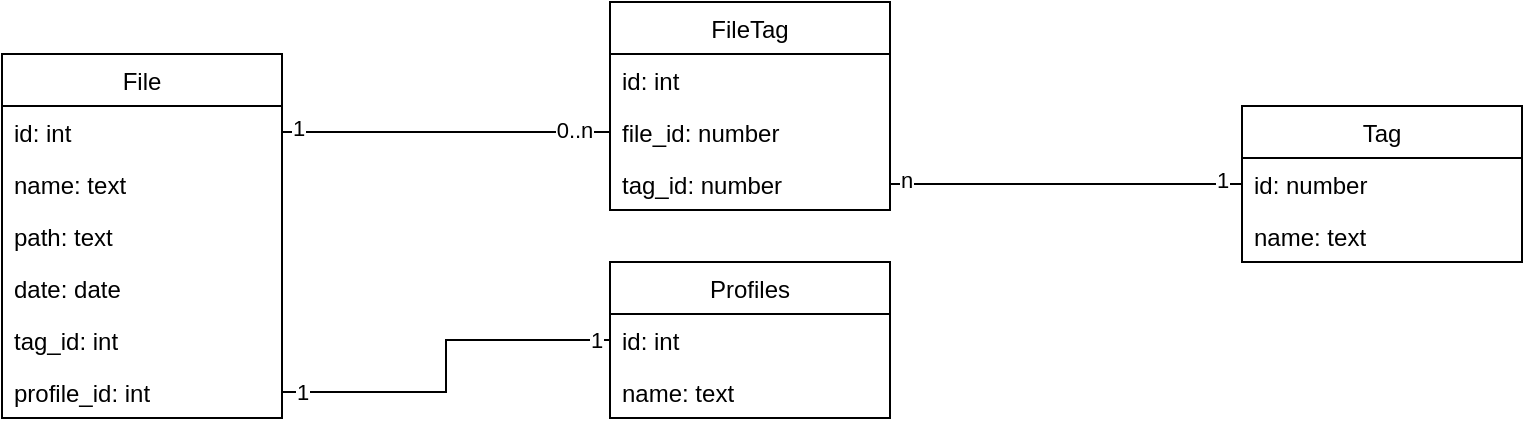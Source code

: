 <mxfile version="14.4.3" type="device"><diagram id="qzx-2qZGIMzzZIPrgveL" name="Database"><mxGraphModel dx="981" dy="537" grid="1" gridSize="10" guides="1" tooltips="1" connect="1" arrows="1" fold="1" page="1" pageScale="1" pageWidth="827" pageHeight="1169" math="0" shadow="0"><root><mxCell id="0"/><mxCell id="1" parent="0"/><mxCell id="VfFvjIVs7huiDWFoeYEk-1" value="File" style="swimlane;fontStyle=0;childLayout=stackLayout;horizontal=1;startSize=26;fillColor=none;horizontalStack=0;resizeParent=1;resizeParentMax=0;resizeLast=0;collapsible=1;marginBottom=0;" parent="1" vertex="1"><mxGeometry x="40" y="95" width="140" height="182" as="geometry"/></mxCell><mxCell id="VfFvjIVs7huiDWFoeYEk-9" value="id: int" style="text;strokeColor=none;fillColor=none;align=left;verticalAlign=top;spacingLeft=4;spacingRight=4;overflow=hidden;rotatable=0;points=[[0,0.5],[1,0.5]];portConstraint=eastwest;" parent="VfFvjIVs7huiDWFoeYEk-1" vertex="1"><mxGeometry y="26" width="140" height="26" as="geometry"/></mxCell><mxCell id="VfFvjIVs7huiDWFoeYEk-2" value="name: text" style="text;strokeColor=none;fillColor=none;align=left;verticalAlign=top;spacingLeft=4;spacingRight=4;overflow=hidden;rotatable=0;points=[[0,0.5],[1,0.5]];portConstraint=eastwest;" parent="VfFvjIVs7huiDWFoeYEk-1" vertex="1"><mxGeometry y="52" width="140" height="26" as="geometry"/></mxCell><mxCell id="VfFvjIVs7huiDWFoeYEk-3" value="path: text" style="text;strokeColor=none;fillColor=none;align=left;verticalAlign=top;spacingLeft=4;spacingRight=4;overflow=hidden;rotatable=0;points=[[0,0.5],[1,0.5]];portConstraint=eastwest;" parent="VfFvjIVs7huiDWFoeYEk-1" vertex="1"><mxGeometry y="78" width="140" height="26" as="geometry"/></mxCell><mxCell id="ukpKvT0_npRSUUbRj8YJ-1" value="date: date" style="text;strokeColor=none;fillColor=none;align=left;verticalAlign=top;spacingLeft=4;spacingRight=4;overflow=hidden;rotatable=0;points=[[0,0.5],[1,0.5]];portConstraint=eastwest;" vertex="1" parent="VfFvjIVs7huiDWFoeYEk-1"><mxGeometry y="104" width="140" height="26" as="geometry"/></mxCell><mxCell id="VfFvjIVs7huiDWFoeYEk-4" value="tag_id: int" style="text;strokeColor=none;fillColor=none;align=left;verticalAlign=top;spacingLeft=4;spacingRight=4;overflow=hidden;rotatable=0;points=[[0,0.5],[1,0.5]];portConstraint=eastwest;" parent="VfFvjIVs7huiDWFoeYEk-1" vertex="1"><mxGeometry y="130" width="140" height="26" as="geometry"/></mxCell><mxCell id="VfFvjIVs7huiDWFoeYEk-27" value="profile_id: int" style="text;strokeColor=none;fillColor=none;align=left;verticalAlign=top;spacingLeft=4;spacingRight=4;overflow=hidden;rotatable=0;points=[[0,0.5],[1,0.5]];portConstraint=eastwest;" parent="VfFvjIVs7huiDWFoeYEk-1" vertex="1"><mxGeometry y="156" width="140" height="26" as="geometry"/></mxCell><mxCell id="VfFvjIVs7huiDWFoeYEk-5" value="Tag" style="swimlane;fontStyle=0;childLayout=stackLayout;horizontal=1;startSize=26;fillColor=none;horizontalStack=0;resizeParent=1;resizeParentMax=0;resizeLast=0;collapsible=1;marginBottom=0;" parent="1" vertex="1"><mxGeometry x="660" y="121" width="140" height="78" as="geometry"/></mxCell><mxCell id="VfFvjIVs7huiDWFoeYEk-10" value="id: number" style="text;strokeColor=none;fillColor=none;align=left;verticalAlign=top;spacingLeft=4;spacingRight=4;overflow=hidden;rotatable=0;points=[[0,0.5],[1,0.5]];portConstraint=eastwest;" parent="VfFvjIVs7huiDWFoeYEk-5" vertex="1"><mxGeometry y="26" width="140" height="26" as="geometry"/></mxCell><mxCell id="VfFvjIVs7huiDWFoeYEk-6" value="name: text" style="text;strokeColor=none;fillColor=none;align=left;verticalAlign=top;spacingLeft=4;spacingRight=4;overflow=hidden;rotatable=0;points=[[0,0.5],[1,0.5]];portConstraint=eastwest;" parent="VfFvjIVs7huiDWFoeYEk-5" vertex="1"><mxGeometry y="52" width="140" height="26" as="geometry"/></mxCell><mxCell id="VfFvjIVs7huiDWFoeYEk-18" value="FileTag" style="swimlane;fontStyle=0;childLayout=stackLayout;horizontal=1;startSize=26;fillColor=none;horizontalStack=0;resizeParent=1;resizeParentMax=0;resizeLast=0;collapsible=1;marginBottom=0;" parent="1" vertex="1"><mxGeometry x="344" y="69" width="140" height="104" as="geometry"/></mxCell><mxCell id="VfFvjIVs7huiDWFoeYEk-19" value="id: int" style="text;strokeColor=none;fillColor=none;align=left;verticalAlign=top;spacingLeft=4;spacingRight=4;overflow=hidden;rotatable=0;points=[[0,0.5],[1,0.5]];portConstraint=eastwest;" parent="VfFvjIVs7huiDWFoeYEk-18" vertex="1"><mxGeometry y="26" width="140" height="26" as="geometry"/></mxCell><mxCell id="VfFvjIVs7huiDWFoeYEk-20" value="file_id: number" style="text;strokeColor=none;fillColor=none;align=left;verticalAlign=top;spacingLeft=4;spacingRight=4;overflow=hidden;rotatable=0;points=[[0,0.5],[1,0.5]];portConstraint=eastwest;" parent="VfFvjIVs7huiDWFoeYEk-18" vertex="1"><mxGeometry y="52" width="140" height="26" as="geometry"/></mxCell><mxCell id="VfFvjIVs7huiDWFoeYEk-21" value="tag_id: number" style="text;strokeColor=none;fillColor=none;align=left;verticalAlign=top;spacingLeft=4;spacingRight=4;overflow=hidden;rotatable=0;points=[[0,0.5],[1,0.5]];portConstraint=eastwest;" parent="VfFvjIVs7huiDWFoeYEk-18" vertex="1"><mxGeometry y="78" width="140" height="26" as="geometry"/></mxCell><mxCell id="VfFvjIVs7huiDWFoeYEk-23" style="edgeStyle=orthogonalEdgeStyle;rounded=0;orthogonalLoop=1;jettySize=auto;html=1;exitX=1;exitY=0.5;exitDx=0;exitDy=0;entryX=0;entryY=0.5;entryDx=0;entryDy=0;endArrow=none;endFill=0;" parent="1" source="VfFvjIVs7huiDWFoeYEk-9" target="VfFvjIVs7huiDWFoeYEk-20" edge="1"><mxGeometry relative="1" as="geometry"/></mxCell><mxCell id="VfFvjIVs7huiDWFoeYEk-39" value="1" style="edgeLabel;html=1;align=center;verticalAlign=middle;resizable=0;points=[];" parent="VfFvjIVs7huiDWFoeYEk-23" vertex="1" connectable="0"><mxGeometry x="-0.901" y="2" relative="1" as="geometry"><mxPoint as="offset"/></mxGeometry></mxCell><mxCell id="VfFvjIVs7huiDWFoeYEk-40" value="0..n" style="edgeLabel;html=1;align=center;verticalAlign=middle;resizable=0;points=[];" parent="VfFvjIVs7huiDWFoeYEk-23" vertex="1" connectable="0"><mxGeometry x="0.883" y="1" relative="1" as="geometry"><mxPoint x="-9" as="offset"/></mxGeometry></mxCell><mxCell id="VfFvjIVs7huiDWFoeYEk-24" style="edgeStyle=orthogonalEdgeStyle;rounded=0;orthogonalLoop=1;jettySize=auto;html=1;exitX=1;exitY=0.5;exitDx=0;exitDy=0;entryX=0;entryY=0.5;entryDx=0;entryDy=0;endArrow=none;endFill=0;" parent="1" source="VfFvjIVs7huiDWFoeYEk-21" target="VfFvjIVs7huiDWFoeYEk-10" edge="1"><mxGeometry relative="1" as="geometry"/></mxCell><mxCell id="VfFvjIVs7huiDWFoeYEk-41" value="1" style="edgeLabel;html=1;align=center;verticalAlign=middle;resizable=0;points=[];" parent="VfFvjIVs7huiDWFoeYEk-24" vertex="1" connectable="0"><mxGeometry x="0.885" y="2" relative="1" as="geometry"><mxPoint as="offset"/></mxGeometry></mxCell><mxCell id="VfFvjIVs7huiDWFoeYEk-42" value="n" style="edgeLabel;html=1;align=center;verticalAlign=middle;resizable=0;points=[];" parent="VfFvjIVs7huiDWFoeYEk-24" vertex="1" connectable="0"><mxGeometry x="-0.907" y="2" relative="1" as="geometry"><mxPoint as="offset"/></mxGeometry></mxCell><mxCell id="VfFvjIVs7huiDWFoeYEk-29" value="Profiles" style="swimlane;fontStyle=0;childLayout=stackLayout;horizontal=1;startSize=26;fillColor=none;horizontalStack=0;resizeParent=1;resizeParentMax=0;resizeLast=0;collapsible=1;marginBottom=0;" parent="1" vertex="1"><mxGeometry x="344" y="199" width="140" height="78" as="geometry"/></mxCell><mxCell id="VfFvjIVs7huiDWFoeYEk-30" value="id: int" style="text;strokeColor=none;fillColor=none;align=left;verticalAlign=top;spacingLeft=4;spacingRight=4;overflow=hidden;rotatable=0;points=[[0,0.5],[1,0.5]];portConstraint=eastwest;" parent="VfFvjIVs7huiDWFoeYEk-29" vertex="1"><mxGeometry y="26" width="140" height="26" as="geometry"/></mxCell><mxCell id="VfFvjIVs7huiDWFoeYEk-31" value="name: text" style="text;strokeColor=none;fillColor=none;align=left;verticalAlign=top;spacingLeft=4;spacingRight=4;overflow=hidden;rotatable=0;points=[[0,0.5],[1,0.5]];portConstraint=eastwest;" parent="VfFvjIVs7huiDWFoeYEk-29" vertex="1"><mxGeometry y="52" width="140" height="26" as="geometry"/></mxCell><mxCell id="VfFvjIVs7huiDWFoeYEk-36" style="edgeStyle=orthogonalEdgeStyle;rounded=0;orthogonalLoop=1;jettySize=auto;html=1;exitX=1;exitY=0.5;exitDx=0;exitDy=0;entryX=0;entryY=0.5;entryDx=0;entryDy=0;endArrow=none;endFill=0;" parent="1" source="VfFvjIVs7huiDWFoeYEk-27" target="VfFvjIVs7huiDWFoeYEk-30" edge="1"><mxGeometry relative="1" as="geometry"/></mxCell><mxCell id="VfFvjIVs7huiDWFoeYEk-37" value="1" style="edgeLabel;html=1;align=center;verticalAlign=middle;resizable=0;points=[];" parent="VfFvjIVs7huiDWFoeYEk-36" vertex="1" connectable="0"><mxGeometry x="-0.901" relative="1" as="geometry"><mxPoint as="offset"/></mxGeometry></mxCell><mxCell id="VfFvjIVs7huiDWFoeYEk-38" value="1" style="edgeLabel;html=1;align=center;verticalAlign=middle;resizable=0;points=[];" parent="VfFvjIVs7huiDWFoeYEk-36" vertex="1" connectable="0"><mxGeometry x="0.925" relative="1" as="geometry"><mxPoint as="offset"/></mxGeometry></mxCell></root></mxGraphModel></diagram></mxfile>
